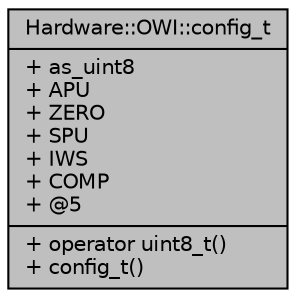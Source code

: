 digraph "Hardware::OWI::config_t"
{
  edge [fontname="Helvetica",fontsize="10",labelfontname="Helvetica",labelfontsize="10"];
  node [fontname="Helvetica",fontsize="10",shape=record];
  Node1 [label="{Hardware::OWI::config_t\n|+ as_uint8\l+ APU\l+ ZERO\l+ SPU\l+ IWS\l+ COMP\l+ @5\l|+ operator uint8_t()\l+ config_t()\l}",height=0.2,width=0.4,color="black", fillcolor="grey75", style="filled", fontcolor="black"];
}
